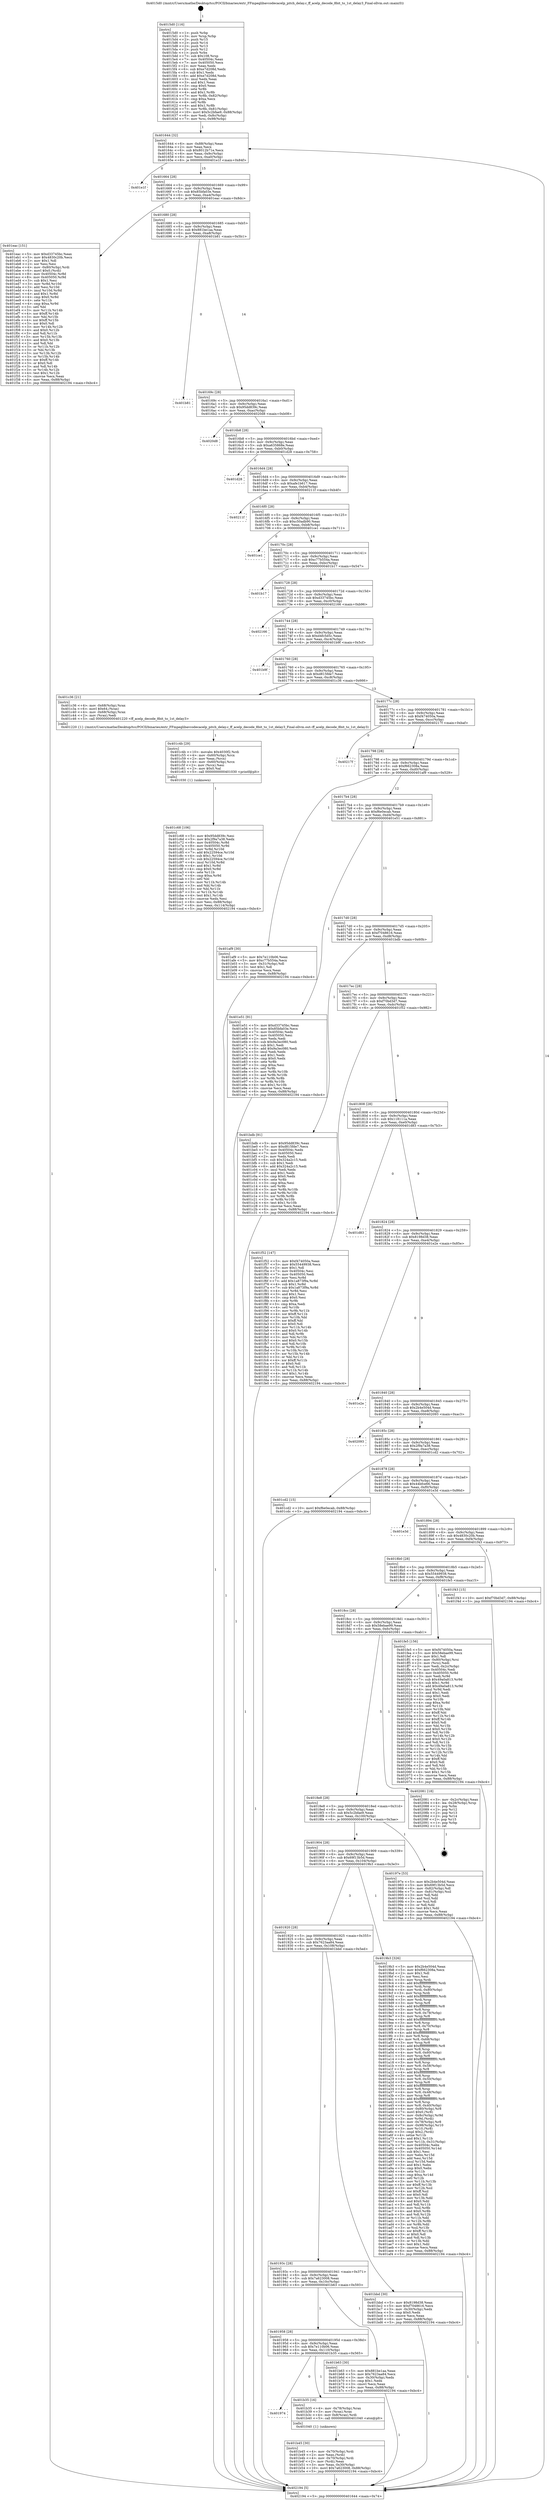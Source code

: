 digraph "0x4015d0" {
  label = "0x4015d0 (/mnt/c/Users/mathe/Desktop/tcc/POCII/binaries/extr_FFmpeglibavcodecacelp_pitch_delay.c_ff_acelp_decode_8bit_to_1st_delay3_Final-ollvm.out::main(0))"
  labelloc = "t"
  node[shape=record]

  Entry [label="",width=0.3,height=0.3,shape=circle,fillcolor=black,style=filled]
  "0x401644" [label="{
     0x401644 [32]\l
     | [instrs]\l
     &nbsp;&nbsp;0x401644 \<+6\>: mov -0x88(%rbp),%eax\l
     &nbsp;&nbsp;0x40164a \<+2\>: mov %eax,%ecx\l
     &nbsp;&nbsp;0x40164c \<+6\>: sub $0x8012b71e,%ecx\l
     &nbsp;&nbsp;0x401652 \<+6\>: mov %eax,-0x9c(%rbp)\l
     &nbsp;&nbsp;0x401658 \<+6\>: mov %ecx,-0xa0(%rbp)\l
     &nbsp;&nbsp;0x40165e \<+6\>: je 0000000000401e1f \<main+0x84f\>\l
  }"]
  "0x401e1f" [label="{
     0x401e1f\l
  }", style=dashed]
  "0x401664" [label="{
     0x401664 [28]\l
     | [instrs]\l
     &nbsp;&nbsp;0x401664 \<+5\>: jmp 0000000000401669 \<main+0x99\>\l
     &nbsp;&nbsp;0x401669 \<+6\>: mov -0x9c(%rbp),%eax\l
     &nbsp;&nbsp;0x40166f \<+5\>: sub $0x85bfa03e,%eax\l
     &nbsp;&nbsp;0x401674 \<+6\>: mov %eax,-0xa4(%rbp)\l
     &nbsp;&nbsp;0x40167a \<+6\>: je 0000000000401eac \<main+0x8dc\>\l
  }"]
  Exit [label="",width=0.3,height=0.3,shape=circle,fillcolor=black,style=filled,peripheries=2]
  "0x401eac" [label="{
     0x401eac [151]\l
     | [instrs]\l
     &nbsp;&nbsp;0x401eac \<+5\>: mov $0xd33745bc,%eax\l
     &nbsp;&nbsp;0x401eb1 \<+5\>: mov $0x4830c20b,%ecx\l
     &nbsp;&nbsp;0x401eb6 \<+2\>: mov $0x1,%dl\l
     &nbsp;&nbsp;0x401eb8 \<+2\>: xor %esi,%esi\l
     &nbsp;&nbsp;0x401eba \<+4\>: mov -0x80(%rbp),%rdi\l
     &nbsp;&nbsp;0x401ebe \<+6\>: movl $0x0,(%rdi)\l
     &nbsp;&nbsp;0x401ec4 \<+8\>: mov 0x40504c,%r8d\l
     &nbsp;&nbsp;0x401ecc \<+8\>: mov 0x405050,%r9d\l
     &nbsp;&nbsp;0x401ed4 \<+3\>: sub $0x1,%esi\l
     &nbsp;&nbsp;0x401ed7 \<+3\>: mov %r8d,%r10d\l
     &nbsp;&nbsp;0x401eda \<+3\>: add %esi,%r10d\l
     &nbsp;&nbsp;0x401edd \<+4\>: imul %r10d,%r8d\l
     &nbsp;&nbsp;0x401ee1 \<+4\>: and $0x1,%r8d\l
     &nbsp;&nbsp;0x401ee5 \<+4\>: cmp $0x0,%r8d\l
     &nbsp;&nbsp;0x401ee9 \<+4\>: sete %r11b\l
     &nbsp;&nbsp;0x401eed \<+4\>: cmp $0xa,%r9d\l
     &nbsp;&nbsp;0x401ef1 \<+3\>: setl %bl\l
     &nbsp;&nbsp;0x401ef4 \<+3\>: mov %r11b,%r14b\l
     &nbsp;&nbsp;0x401ef7 \<+4\>: xor $0xff,%r14b\l
     &nbsp;&nbsp;0x401efb \<+3\>: mov %bl,%r15b\l
     &nbsp;&nbsp;0x401efe \<+4\>: xor $0xff,%r15b\l
     &nbsp;&nbsp;0x401f02 \<+3\>: xor $0x0,%dl\l
     &nbsp;&nbsp;0x401f05 \<+3\>: mov %r14b,%r12b\l
     &nbsp;&nbsp;0x401f08 \<+4\>: and $0x0,%r12b\l
     &nbsp;&nbsp;0x401f0c \<+3\>: and %dl,%r11b\l
     &nbsp;&nbsp;0x401f0f \<+3\>: mov %r15b,%r13b\l
     &nbsp;&nbsp;0x401f12 \<+4\>: and $0x0,%r13b\l
     &nbsp;&nbsp;0x401f16 \<+2\>: and %dl,%bl\l
     &nbsp;&nbsp;0x401f18 \<+3\>: or %r11b,%r12b\l
     &nbsp;&nbsp;0x401f1b \<+3\>: or %bl,%r13b\l
     &nbsp;&nbsp;0x401f1e \<+3\>: xor %r13b,%r12b\l
     &nbsp;&nbsp;0x401f21 \<+3\>: or %r15b,%r14b\l
     &nbsp;&nbsp;0x401f24 \<+4\>: xor $0xff,%r14b\l
     &nbsp;&nbsp;0x401f28 \<+3\>: or $0x0,%dl\l
     &nbsp;&nbsp;0x401f2b \<+3\>: and %dl,%r14b\l
     &nbsp;&nbsp;0x401f2e \<+3\>: or %r14b,%r12b\l
     &nbsp;&nbsp;0x401f31 \<+4\>: test $0x1,%r12b\l
     &nbsp;&nbsp;0x401f35 \<+3\>: cmovne %ecx,%eax\l
     &nbsp;&nbsp;0x401f38 \<+6\>: mov %eax,-0x88(%rbp)\l
     &nbsp;&nbsp;0x401f3e \<+5\>: jmp 0000000000402194 \<main+0xbc4\>\l
  }"]
  "0x401680" [label="{
     0x401680 [28]\l
     | [instrs]\l
     &nbsp;&nbsp;0x401680 \<+5\>: jmp 0000000000401685 \<main+0xb5\>\l
     &nbsp;&nbsp;0x401685 \<+6\>: mov -0x9c(%rbp),%eax\l
     &nbsp;&nbsp;0x40168b \<+5\>: sub $0x881be1aa,%eax\l
     &nbsp;&nbsp;0x401690 \<+6\>: mov %eax,-0xa8(%rbp)\l
     &nbsp;&nbsp;0x401696 \<+6\>: je 0000000000401b81 \<main+0x5b1\>\l
  }"]
  "0x401c68" [label="{
     0x401c68 [106]\l
     | [instrs]\l
     &nbsp;&nbsp;0x401c68 \<+5\>: mov $0x95dd839c,%esi\l
     &nbsp;&nbsp;0x401c6d \<+5\>: mov $0x2f9a7a38,%edx\l
     &nbsp;&nbsp;0x401c72 \<+8\>: mov 0x40504c,%r8d\l
     &nbsp;&nbsp;0x401c7a \<+8\>: mov 0x405050,%r9d\l
     &nbsp;&nbsp;0x401c82 \<+3\>: mov %r8d,%r10d\l
     &nbsp;&nbsp;0x401c85 \<+7\>: add $0x22594ce,%r10d\l
     &nbsp;&nbsp;0x401c8c \<+4\>: sub $0x1,%r10d\l
     &nbsp;&nbsp;0x401c90 \<+7\>: sub $0x22594ce,%r10d\l
     &nbsp;&nbsp;0x401c97 \<+4\>: imul %r10d,%r8d\l
     &nbsp;&nbsp;0x401c9b \<+4\>: and $0x1,%r8d\l
     &nbsp;&nbsp;0x401c9f \<+4\>: cmp $0x0,%r8d\l
     &nbsp;&nbsp;0x401ca3 \<+4\>: sete %r11b\l
     &nbsp;&nbsp;0x401ca7 \<+4\>: cmp $0xa,%r9d\l
     &nbsp;&nbsp;0x401cab \<+3\>: setl %bl\l
     &nbsp;&nbsp;0x401cae \<+3\>: mov %r11b,%r14b\l
     &nbsp;&nbsp;0x401cb1 \<+3\>: and %bl,%r14b\l
     &nbsp;&nbsp;0x401cb4 \<+3\>: xor %bl,%r11b\l
     &nbsp;&nbsp;0x401cb7 \<+3\>: or %r11b,%r14b\l
     &nbsp;&nbsp;0x401cba \<+4\>: test $0x1,%r14b\l
     &nbsp;&nbsp;0x401cbe \<+3\>: cmovne %edx,%esi\l
     &nbsp;&nbsp;0x401cc1 \<+6\>: mov %esi,-0x88(%rbp)\l
     &nbsp;&nbsp;0x401cc7 \<+6\>: mov %eax,-0x114(%rbp)\l
     &nbsp;&nbsp;0x401ccd \<+5\>: jmp 0000000000402194 \<main+0xbc4\>\l
  }"]
  "0x401b81" [label="{
     0x401b81\l
  }", style=dashed]
  "0x40169c" [label="{
     0x40169c [28]\l
     | [instrs]\l
     &nbsp;&nbsp;0x40169c \<+5\>: jmp 00000000004016a1 \<main+0xd1\>\l
     &nbsp;&nbsp;0x4016a1 \<+6\>: mov -0x9c(%rbp),%eax\l
     &nbsp;&nbsp;0x4016a7 \<+5\>: sub $0x95dd839c,%eax\l
     &nbsp;&nbsp;0x4016ac \<+6\>: mov %eax,-0xac(%rbp)\l
     &nbsp;&nbsp;0x4016b2 \<+6\>: je 00000000004020d8 \<main+0xb08\>\l
  }"]
  "0x401c4b" [label="{
     0x401c4b [29]\l
     | [instrs]\l
     &nbsp;&nbsp;0x401c4b \<+10\>: movabs $0x4030f2,%rdi\l
     &nbsp;&nbsp;0x401c55 \<+4\>: mov -0x60(%rbp),%rcx\l
     &nbsp;&nbsp;0x401c59 \<+2\>: mov %eax,(%rcx)\l
     &nbsp;&nbsp;0x401c5b \<+4\>: mov -0x60(%rbp),%rcx\l
     &nbsp;&nbsp;0x401c5f \<+2\>: mov (%rcx),%esi\l
     &nbsp;&nbsp;0x401c61 \<+2\>: mov $0x0,%al\l
     &nbsp;&nbsp;0x401c63 \<+5\>: call 0000000000401030 \<printf@plt\>\l
     | [calls]\l
     &nbsp;&nbsp;0x401030 \{1\} (unknown)\l
  }"]
  "0x4020d8" [label="{
     0x4020d8\l
  }", style=dashed]
  "0x4016b8" [label="{
     0x4016b8 [28]\l
     | [instrs]\l
     &nbsp;&nbsp;0x4016b8 \<+5\>: jmp 00000000004016bd \<main+0xed\>\l
     &nbsp;&nbsp;0x4016bd \<+6\>: mov -0x9c(%rbp),%eax\l
     &nbsp;&nbsp;0x4016c3 \<+5\>: sub $0xa635868e,%eax\l
     &nbsp;&nbsp;0x4016c8 \<+6\>: mov %eax,-0xb0(%rbp)\l
     &nbsp;&nbsp;0x4016ce \<+6\>: je 0000000000401d28 \<main+0x758\>\l
  }"]
  "0x401b45" [label="{
     0x401b45 [30]\l
     | [instrs]\l
     &nbsp;&nbsp;0x401b45 \<+4\>: mov -0x70(%rbp),%rdi\l
     &nbsp;&nbsp;0x401b49 \<+2\>: mov %eax,(%rdi)\l
     &nbsp;&nbsp;0x401b4b \<+4\>: mov -0x70(%rbp),%rdi\l
     &nbsp;&nbsp;0x401b4f \<+2\>: mov (%rdi),%eax\l
     &nbsp;&nbsp;0x401b51 \<+3\>: mov %eax,-0x30(%rbp)\l
     &nbsp;&nbsp;0x401b54 \<+10\>: movl $0x7a623008,-0x88(%rbp)\l
     &nbsp;&nbsp;0x401b5e \<+5\>: jmp 0000000000402194 \<main+0xbc4\>\l
  }"]
  "0x401d28" [label="{
     0x401d28\l
  }", style=dashed]
  "0x4016d4" [label="{
     0x4016d4 [28]\l
     | [instrs]\l
     &nbsp;&nbsp;0x4016d4 \<+5\>: jmp 00000000004016d9 \<main+0x109\>\l
     &nbsp;&nbsp;0x4016d9 \<+6\>: mov -0x9c(%rbp),%eax\l
     &nbsp;&nbsp;0x4016df \<+5\>: sub $0xafe1b617,%eax\l
     &nbsp;&nbsp;0x4016e4 \<+6\>: mov %eax,-0xb4(%rbp)\l
     &nbsp;&nbsp;0x4016ea \<+6\>: je 000000000040211f \<main+0xb4f\>\l
  }"]
  "0x401974" [label="{
     0x401974\l
  }", style=dashed]
  "0x40211f" [label="{
     0x40211f\l
  }", style=dashed]
  "0x4016f0" [label="{
     0x4016f0 [28]\l
     | [instrs]\l
     &nbsp;&nbsp;0x4016f0 \<+5\>: jmp 00000000004016f5 \<main+0x125\>\l
     &nbsp;&nbsp;0x4016f5 \<+6\>: mov -0x9c(%rbp),%eax\l
     &nbsp;&nbsp;0x4016fb \<+5\>: sub $0xc50adb90,%eax\l
     &nbsp;&nbsp;0x401700 \<+6\>: mov %eax,-0xb8(%rbp)\l
     &nbsp;&nbsp;0x401706 \<+6\>: je 0000000000401ce1 \<main+0x711\>\l
  }"]
  "0x401b35" [label="{
     0x401b35 [16]\l
     | [instrs]\l
     &nbsp;&nbsp;0x401b35 \<+4\>: mov -0x78(%rbp),%rax\l
     &nbsp;&nbsp;0x401b39 \<+3\>: mov (%rax),%rax\l
     &nbsp;&nbsp;0x401b3c \<+4\>: mov 0x8(%rax),%rdi\l
     &nbsp;&nbsp;0x401b40 \<+5\>: call 0000000000401040 \<atoi@plt\>\l
     | [calls]\l
     &nbsp;&nbsp;0x401040 \{1\} (unknown)\l
  }"]
  "0x401ce1" [label="{
     0x401ce1\l
  }", style=dashed]
  "0x40170c" [label="{
     0x40170c [28]\l
     | [instrs]\l
     &nbsp;&nbsp;0x40170c \<+5\>: jmp 0000000000401711 \<main+0x141\>\l
     &nbsp;&nbsp;0x401711 \<+6\>: mov -0x9c(%rbp),%eax\l
     &nbsp;&nbsp;0x401717 \<+5\>: sub $0xc77b554a,%eax\l
     &nbsp;&nbsp;0x40171c \<+6\>: mov %eax,-0xbc(%rbp)\l
     &nbsp;&nbsp;0x401722 \<+6\>: je 0000000000401b17 \<main+0x547\>\l
  }"]
  "0x401958" [label="{
     0x401958 [28]\l
     | [instrs]\l
     &nbsp;&nbsp;0x401958 \<+5\>: jmp 000000000040195d \<main+0x38d\>\l
     &nbsp;&nbsp;0x40195d \<+6\>: mov -0x9c(%rbp),%eax\l
     &nbsp;&nbsp;0x401963 \<+5\>: sub $0x7e110b06,%eax\l
     &nbsp;&nbsp;0x401968 \<+6\>: mov %eax,-0x110(%rbp)\l
     &nbsp;&nbsp;0x40196e \<+6\>: je 0000000000401b35 \<main+0x565\>\l
  }"]
  "0x401b17" [label="{
     0x401b17\l
  }", style=dashed]
  "0x401728" [label="{
     0x401728 [28]\l
     | [instrs]\l
     &nbsp;&nbsp;0x401728 \<+5\>: jmp 000000000040172d \<main+0x15d\>\l
     &nbsp;&nbsp;0x40172d \<+6\>: mov -0x9c(%rbp),%eax\l
     &nbsp;&nbsp;0x401733 \<+5\>: sub $0xd33745bc,%eax\l
     &nbsp;&nbsp;0x401738 \<+6\>: mov %eax,-0xc0(%rbp)\l
     &nbsp;&nbsp;0x40173e \<+6\>: je 0000000000402166 \<main+0xb96\>\l
  }"]
  "0x401b63" [label="{
     0x401b63 [30]\l
     | [instrs]\l
     &nbsp;&nbsp;0x401b63 \<+5\>: mov $0x881be1aa,%eax\l
     &nbsp;&nbsp;0x401b68 \<+5\>: mov $0x7623aa84,%ecx\l
     &nbsp;&nbsp;0x401b6d \<+3\>: mov -0x30(%rbp),%edx\l
     &nbsp;&nbsp;0x401b70 \<+3\>: cmp $0x1,%edx\l
     &nbsp;&nbsp;0x401b73 \<+3\>: cmovl %ecx,%eax\l
     &nbsp;&nbsp;0x401b76 \<+6\>: mov %eax,-0x88(%rbp)\l
     &nbsp;&nbsp;0x401b7c \<+5\>: jmp 0000000000402194 \<main+0xbc4\>\l
  }"]
  "0x402166" [label="{
     0x402166\l
  }", style=dashed]
  "0x401744" [label="{
     0x401744 [28]\l
     | [instrs]\l
     &nbsp;&nbsp;0x401744 \<+5\>: jmp 0000000000401749 \<main+0x179\>\l
     &nbsp;&nbsp;0x401749 \<+6\>: mov -0x9c(%rbp),%eax\l
     &nbsp;&nbsp;0x40174f \<+5\>: sub $0xd4fc5d5c,%eax\l
     &nbsp;&nbsp;0x401754 \<+6\>: mov %eax,-0xc4(%rbp)\l
     &nbsp;&nbsp;0x40175a \<+6\>: je 0000000000401b9f \<main+0x5cf\>\l
  }"]
  "0x40193c" [label="{
     0x40193c [28]\l
     | [instrs]\l
     &nbsp;&nbsp;0x40193c \<+5\>: jmp 0000000000401941 \<main+0x371\>\l
     &nbsp;&nbsp;0x401941 \<+6\>: mov -0x9c(%rbp),%eax\l
     &nbsp;&nbsp;0x401947 \<+5\>: sub $0x7a623008,%eax\l
     &nbsp;&nbsp;0x40194c \<+6\>: mov %eax,-0x10c(%rbp)\l
     &nbsp;&nbsp;0x401952 \<+6\>: je 0000000000401b63 \<main+0x593\>\l
  }"]
  "0x401b9f" [label="{
     0x401b9f\l
  }", style=dashed]
  "0x401760" [label="{
     0x401760 [28]\l
     | [instrs]\l
     &nbsp;&nbsp;0x401760 \<+5\>: jmp 0000000000401765 \<main+0x195\>\l
     &nbsp;&nbsp;0x401765 \<+6\>: mov -0x9c(%rbp),%eax\l
     &nbsp;&nbsp;0x40176b \<+5\>: sub $0xd815fde7,%eax\l
     &nbsp;&nbsp;0x401770 \<+6\>: mov %eax,-0xc8(%rbp)\l
     &nbsp;&nbsp;0x401776 \<+6\>: je 0000000000401c36 \<main+0x666\>\l
  }"]
  "0x401bbd" [label="{
     0x401bbd [30]\l
     | [instrs]\l
     &nbsp;&nbsp;0x401bbd \<+5\>: mov $0x8198d38,%eax\l
     &nbsp;&nbsp;0x401bc2 \<+5\>: mov $0xf7048616,%ecx\l
     &nbsp;&nbsp;0x401bc7 \<+3\>: mov -0x30(%rbp),%edx\l
     &nbsp;&nbsp;0x401bca \<+3\>: cmp $0x0,%edx\l
     &nbsp;&nbsp;0x401bcd \<+3\>: cmove %ecx,%eax\l
     &nbsp;&nbsp;0x401bd0 \<+6\>: mov %eax,-0x88(%rbp)\l
     &nbsp;&nbsp;0x401bd6 \<+5\>: jmp 0000000000402194 \<main+0xbc4\>\l
  }"]
  "0x401c36" [label="{
     0x401c36 [21]\l
     | [instrs]\l
     &nbsp;&nbsp;0x401c36 \<+4\>: mov -0x68(%rbp),%rax\l
     &nbsp;&nbsp;0x401c3a \<+6\>: movl $0x64,(%rax)\l
     &nbsp;&nbsp;0x401c40 \<+4\>: mov -0x68(%rbp),%rax\l
     &nbsp;&nbsp;0x401c44 \<+2\>: mov (%rax),%edi\l
     &nbsp;&nbsp;0x401c46 \<+5\>: call 0000000000401220 \<ff_acelp_decode_8bit_to_1st_delay3\>\l
     | [calls]\l
     &nbsp;&nbsp;0x401220 \{1\} (/mnt/c/Users/mathe/Desktop/tcc/POCII/binaries/extr_FFmpeglibavcodecacelp_pitch_delay.c_ff_acelp_decode_8bit_to_1st_delay3_Final-ollvm.out::ff_acelp_decode_8bit_to_1st_delay3)\l
  }"]
  "0x40177c" [label="{
     0x40177c [28]\l
     | [instrs]\l
     &nbsp;&nbsp;0x40177c \<+5\>: jmp 0000000000401781 \<main+0x1b1\>\l
     &nbsp;&nbsp;0x401781 \<+6\>: mov -0x9c(%rbp),%eax\l
     &nbsp;&nbsp;0x401787 \<+5\>: sub $0xf474050a,%eax\l
     &nbsp;&nbsp;0x40178c \<+6\>: mov %eax,-0xcc(%rbp)\l
     &nbsp;&nbsp;0x401792 \<+6\>: je 000000000040217f \<main+0xbaf\>\l
  }"]
  "0x401920" [label="{
     0x401920 [28]\l
     | [instrs]\l
     &nbsp;&nbsp;0x401920 \<+5\>: jmp 0000000000401925 \<main+0x355\>\l
     &nbsp;&nbsp;0x401925 \<+6\>: mov -0x9c(%rbp),%eax\l
     &nbsp;&nbsp;0x40192b \<+5\>: sub $0x7623aa84,%eax\l
     &nbsp;&nbsp;0x401930 \<+6\>: mov %eax,-0x108(%rbp)\l
     &nbsp;&nbsp;0x401936 \<+6\>: je 0000000000401bbd \<main+0x5ed\>\l
  }"]
  "0x40217f" [label="{
     0x40217f\l
  }", style=dashed]
  "0x401798" [label="{
     0x401798 [28]\l
     | [instrs]\l
     &nbsp;&nbsp;0x401798 \<+5\>: jmp 000000000040179d \<main+0x1cd\>\l
     &nbsp;&nbsp;0x40179d \<+6\>: mov -0x9c(%rbp),%eax\l
     &nbsp;&nbsp;0x4017a3 \<+5\>: sub $0xf662308a,%eax\l
     &nbsp;&nbsp;0x4017a8 \<+6\>: mov %eax,-0xd0(%rbp)\l
     &nbsp;&nbsp;0x4017ae \<+6\>: je 0000000000401af9 \<main+0x529\>\l
  }"]
  "0x4019b3" [label="{
     0x4019b3 [326]\l
     | [instrs]\l
     &nbsp;&nbsp;0x4019b3 \<+5\>: mov $0x2b4e504d,%eax\l
     &nbsp;&nbsp;0x4019b8 \<+5\>: mov $0xf662308a,%ecx\l
     &nbsp;&nbsp;0x4019bd \<+2\>: mov $0x1,%dl\l
     &nbsp;&nbsp;0x4019bf \<+2\>: xor %esi,%esi\l
     &nbsp;&nbsp;0x4019c1 \<+3\>: mov %rsp,%rdi\l
     &nbsp;&nbsp;0x4019c4 \<+4\>: add $0xfffffffffffffff0,%rdi\l
     &nbsp;&nbsp;0x4019c8 \<+3\>: mov %rdi,%rsp\l
     &nbsp;&nbsp;0x4019cb \<+4\>: mov %rdi,-0x80(%rbp)\l
     &nbsp;&nbsp;0x4019cf \<+3\>: mov %rsp,%rdi\l
     &nbsp;&nbsp;0x4019d2 \<+4\>: add $0xfffffffffffffff0,%rdi\l
     &nbsp;&nbsp;0x4019d6 \<+3\>: mov %rdi,%rsp\l
     &nbsp;&nbsp;0x4019d9 \<+3\>: mov %rsp,%r8\l
     &nbsp;&nbsp;0x4019dc \<+4\>: add $0xfffffffffffffff0,%r8\l
     &nbsp;&nbsp;0x4019e0 \<+3\>: mov %r8,%rsp\l
     &nbsp;&nbsp;0x4019e3 \<+4\>: mov %r8,-0x78(%rbp)\l
     &nbsp;&nbsp;0x4019e7 \<+3\>: mov %rsp,%r8\l
     &nbsp;&nbsp;0x4019ea \<+4\>: add $0xfffffffffffffff0,%r8\l
     &nbsp;&nbsp;0x4019ee \<+3\>: mov %r8,%rsp\l
     &nbsp;&nbsp;0x4019f1 \<+4\>: mov %r8,-0x70(%rbp)\l
     &nbsp;&nbsp;0x4019f5 \<+3\>: mov %rsp,%r8\l
     &nbsp;&nbsp;0x4019f8 \<+4\>: add $0xfffffffffffffff0,%r8\l
     &nbsp;&nbsp;0x4019fc \<+3\>: mov %r8,%rsp\l
     &nbsp;&nbsp;0x4019ff \<+4\>: mov %r8,-0x68(%rbp)\l
     &nbsp;&nbsp;0x401a03 \<+3\>: mov %rsp,%r8\l
     &nbsp;&nbsp;0x401a06 \<+4\>: add $0xfffffffffffffff0,%r8\l
     &nbsp;&nbsp;0x401a0a \<+3\>: mov %r8,%rsp\l
     &nbsp;&nbsp;0x401a0d \<+4\>: mov %r8,-0x60(%rbp)\l
     &nbsp;&nbsp;0x401a11 \<+3\>: mov %rsp,%r8\l
     &nbsp;&nbsp;0x401a14 \<+4\>: add $0xfffffffffffffff0,%r8\l
     &nbsp;&nbsp;0x401a18 \<+3\>: mov %r8,%rsp\l
     &nbsp;&nbsp;0x401a1b \<+4\>: mov %r8,-0x58(%rbp)\l
     &nbsp;&nbsp;0x401a1f \<+3\>: mov %rsp,%r8\l
     &nbsp;&nbsp;0x401a22 \<+4\>: add $0xfffffffffffffff0,%r8\l
     &nbsp;&nbsp;0x401a26 \<+3\>: mov %r8,%rsp\l
     &nbsp;&nbsp;0x401a29 \<+4\>: mov %r8,-0x50(%rbp)\l
     &nbsp;&nbsp;0x401a2d \<+3\>: mov %rsp,%r8\l
     &nbsp;&nbsp;0x401a30 \<+4\>: add $0xfffffffffffffff0,%r8\l
     &nbsp;&nbsp;0x401a34 \<+3\>: mov %r8,%rsp\l
     &nbsp;&nbsp;0x401a37 \<+4\>: mov %r8,-0x48(%rbp)\l
     &nbsp;&nbsp;0x401a3b \<+3\>: mov %rsp,%r8\l
     &nbsp;&nbsp;0x401a3e \<+4\>: add $0xfffffffffffffff0,%r8\l
     &nbsp;&nbsp;0x401a42 \<+3\>: mov %r8,%rsp\l
     &nbsp;&nbsp;0x401a45 \<+4\>: mov %r8,-0x40(%rbp)\l
     &nbsp;&nbsp;0x401a49 \<+4\>: mov -0x80(%rbp),%r8\l
     &nbsp;&nbsp;0x401a4d \<+7\>: movl $0x0,(%r8)\l
     &nbsp;&nbsp;0x401a54 \<+7\>: mov -0x8c(%rbp),%r9d\l
     &nbsp;&nbsp;0x401a5b \<+3\>: mov %r9d,(%rdi)\l
     &nbsp;&nbsp;0x401a5e \<+4\>: mov -0x78(%rbp),%r8\l
     &nbsp;&nbsp;0x401a62 \<+7\>: mov -0x98(%rbp),%r10\l
     &nbsp;&nbsp;0x401a69 \<+3\>: mov %r10,(%r8)\l
     &nbsp;&nbsp;0x401a6c \<+3\>: cmpl $0x2,(%rdi)\l
     &nbsp;&nbsp;0x401a6f \<+4\>: setne %r11b\l
     &nbsp;&nbsp;0x401a73 \<+4\>: and $0x1,%r11b\l
     &nbsp;&nbsp;0x401a77 \<+4\>: mov %r11b,-0x31(%rbp)\l
     &nbsp;&nbsp;0x401a7b \<+7\>: mov 0x40504c,%ebx\l
     &nbsp;&nbsp;0x401a82 \<+8\>: mov 0x405050,%r14d\l
     &nbsp;&nbsp;0x401a8a \<+3\>: sub $0x1,%esi\l
     &nbsp;&nbsp;0x401a8d \<+3\>: mov %ebx,%r15d\l
     &nbsp;&nbsp;0x401a90 \<+3\>: add %esi,%r15d\l
     &nbsp;&nbsp;0x401a93 \<+4\>: imul %r15d,%ebx\l
     &nbsp;&nbsp;0x401a97 \<+3\>: and $0x1,%ebx\l
     &nbsp;&nbsp;0x401a9a \<+3\>: cmp $0x0,%ebx\l
     &nbsp;&nbsp;0x401a9d \<+4\>: sete %r11b\l
     &nbsp;&nbsp;0x401aa1 \<+4\>: cmp $0xa,%r14d\l
     &nbsp;&nbsp;0x401aa5 \<+4\>: setl %r12b\l
     &nbsp;&nbsp;0x401aa9 \<+3\>: mov %r11b,%r13b\l
     &nbsp;&nbsp;0x401aac \<+4\>: xor $0xff,%r13b\l
     &nbsp;&nbsp;0x401ab0 \<+3\>: mov %r12b,%sil\l
     &nbsp;&nbsp;0x401ab3 \<+4\>: xor $0xff,%sil\l
     &nbsp;&nbsp;0x401ab7 \<+3\>: xor $0x0,%dl\l
     &nbsp;&nbsp;0x401aba \<+3\>: mov %r13b,%dil\l
     &nbsp;&nbsp;0x401abd \<+4\>: and $0x0,%dil\l
     &nbsp;&nbsp;0x401ac1 \<+3\>: and %dl,%r11b\l
     &nbsp;&nbsp;0x401ac4 \<+3\>: mov %sil,%r8b\l
     &nbsp;&nbsp;0x401ac7 \<+4\>: and $0x0,%r8b\l
     &nbsp;&nbsp;0x401acb \<+3\>: and %dl,%r12b\l
     &nbsp;&nbsp;0x401ace \<+3\>: or %r11b,%dil\l
     &nbsp;&nbsp;0x401ad1 \<+3\>: or %r12b,%r8b\l
     &nbsp;&nbsp;0x401ad4 \<+3\>: xor %r8b,%dil\l
     &nbsp;&nbsp;0x401ad7 \<+3\>: or %sil,%r13b\l
     &nbsp;&nbsp;0x401ada \<+4\>: xor $0xff,%r13b\l
     &nbsp;&nbsp;0x401ade \<+3\>: or $0x0,%dl\l
     &nbsp;&nbsp;0x401ae1 \<+3\>: and %dl,%r13b\l
     &nbsp;&nbsp;0x401ae4 \<+3\>: or %r13b,%dil\l
     &nbsp;&nbsp;0x401ae7 \<+4\>: test $0x1,%dil\l
     &nbsp;&nbsp;0x401aeb \<+3\>: cmovne %ecx,%eax\l
     &nbsp;&nbsp;0x401aee \<+6\>: mov %eax,-0x88(%rbp)\l
     &nbsp;&nbsp;0x401af4 \<+5\>: jmp 0000000000402194 \<main+0xbc4\>\l
  }"]
  "0x401af9" [label="{
     0x401af9 [30]\l
     | [instrs]\l
     &nbsp;&nbsp;0x401af9 \<+5\>: mov $0x7e110b06,%eax\l
     &nbsp;&nbsp;0x401afe \<+5\>: mov $0xc77b554a,%ecx\l
     &nbsp;&nbsp;0x401b03 \<+3\>: mov -0x31(%rbp),%dl\l
     &nbsp;&nbsp;0x401b06 \<+3\>: test $0x1,%dl\l
     &nbsp;&nbsp;0x401b09 \<+3\>: cmovne %ecx,%eax\l
     &nbsp;&nbsp;0x401b0c \<+6\>: mov %eax,-0x88(%rbp)\l
     &nbsp;&nbsp;0x401b12 \<+5\>: jmp 0000000000402194 \<main+0xbc4\>\l
  }"]
  "0x4017b4" [label="{
     0x4017b4 [28]\l
     | [instrs]\l
     &nbsp;&nbsp;0x4017b4 \<+5\>: jmp 00000000004017b9 \<main+0x1e9\>\l
     &nbsp;&nbsp;0x4017b9 \<+6\>: mov -0x9c(%rbp),%eax\l
     &nbsp;&nbsp;0x4017bf \<+5\>: sub $0xf6e0ecab,%eax\l
     &nbsp;&nbsp;0x4017c4 \<+6\>: mov %eax,-0xd4(%rbp)\l
     &nbsp;&nbsp;0x4017ca \<+6\>: je 0000000000401e51 \<main+0x881\>\l
  }"]
  "0x4015d0" [label="{
     0x4015d0 [116]\l
     | [instrs]\l
     &nbsp;&nbsp;0x4015d0 \<+1\>: push %rbp\l
     &nbsp;&nbsp;0x4015d1 \<+3\>: mov %rsp,%rbp\l
     &nbsp;&nbsp;0x4015d4 \<+2\>: push %r15\l
     &nbsp;&nbsp;0x4015d6 \<+2\>: push %r14\l
     &nbsp;&nbsp;0x4015d8 \<+2\>: push %r13\l
     &nbsp;&nbsp;0x4015da \<+2\>: push %r12\l
     &nbsp;&nbsp;0x4015dc \<+1\>: push %rbx\l
     &nbsp;&nbsp;0x4015dd \<+7\>: sub $0x108,%rsp\l
     &nbsp;&nbsp;0x4015e4 \<+7\>: mov 0x40504c,%eax\l
     &nbsp;&nbsp;0x4015eb \<+7\>: mov 0x405050,%ecx\l
     &nbsp;&nbsp;0x4015f2 \<+2\>: mov %eax,%edx\l
     &nbsp;&nbsp;0x4015f4 \<+6\>: sub $0xe7d208d,%edx\l
     &nbsp;&nbsp;0x4015fa \<+3\>: sub $0x1,%edx\l
     &nbsp;&nbsp;0x4015fd \<+6\>: add $0xe7d208d,%edx\l
     &nbsp;&nbsp;0x401603 \<+3\>: imul %edx,%eax\l
     &nbsp;&nbsp;0x401606 \<+3\>: and $0x1,%eax\l
     &nbsp;&nbsp;0x401609 \<+3\>: cmp $0x0,%eax\l
     &nbsp;&nbsp;0x40160c \<+4\>: sete %r8b\l
     &nbsp;&nbsp;0x401610 \<+4\>: and $0x1,%r8b\l
     &nbsp;&nbsp;0x401614 \<+7\>: mov %r8b,-0x82(%rbp)\l
     &nbsp;&nbsp;0x40161b \<+3\>: cmp $0xa,%ecx\l
     &nbsp;&nbsp;0x40161e \<+4\>: setl %r8b\l
     &nbsp;&nbsp;0x401622 \<+4\>: and $0x1,%r8b\l
     &nbsp;&nbsp;0x401626 \<+7\>: mov %r8b,-0x81(%rbp)\l
     &nbsp;&nbsp;0x40162d \<+10\>: movl $0x5c2bfae9,-0x88(%rbp)\l
     &nbsp;&nbsp;0x401637 \<+6\>: mov %edi,-0x8c(%rbp)\l
     &nbsp;&nbsp;0x40163d \<+7\>: mov %rsi,-0x98(%rbp)\l
  }"]
  "0x401e51" [label="{
     0x401e51 [91]\l
     | [instrs]\l
     &nbsp;&nbsp;0x401e51 \<+5\>: mov $0xd33745bc,%eax\l
     &nbsp;&nbsp;0x401e56 \<+5\>: mov $0x85bfa03e,%ecx\l
     &nbsp;&nbsp;0x401e5b \<+7\>: mov 0x40504c,%edx\l
     &nbsp;&nbsp;0x401e62 \<+7\>: mov 0x405050,%esi\l
     &nbsp;&nbsp;0x401e69 \<+2\>: mov %edx,%edi\l
     &nbsp;&nbsp;0x401e6b \<+6\>: sub $0x9a3ec080,%edi\l
     &nbsp;&nbsp;0x401e71 \<+3\>: sub $0x1,%edi\l
     &nbsp;&nbsp;0x401e74 \<+6\>: add $0x9a3ec080,%edi\l
     &nbsp;&nbsp;0x401e7a \<+3\>: imul %edi,%edx\l
     &nbsp;&nbsp;0x401e7d \<+3\>: and $0x1,%edx\l
     &nbsp;&nbsp;0x401e80 \<+3\>: cmp $0x0,%edx\l
     &nbsp;&nbsp;0x401e83 \<+4\>: sete %r8b\l
     &nbsp;&nbsp;0x401e87 \<+3\>: cmp $0xa,%esi\l
     &nbsp;&nbsp;0x401e8a \<+4\>: setl %r9b\l
     &nbsp;&nbsp;0x401e8e \<+3\>: mov %r8b,%r10b\l
     &nbsp;&nbsp;0x401e91 \<+3\>: and %r9b,%r10b\l
     &nbsp;&nbsp;0x401e94 \<+3\>: xor %r9b,%r8b\l
     &nbsp;&nbsp;0x401e97 \<+3\>: or %r8b,%r10b\l
     &nbsp;&nbsp;0x401e9a \<+4\>: test $0x1,%r10b\l
     &nbsp;&nbsp;0x401e9e \<+3\>: cmovne %ecx,%eax\l
     &nbsp;&nbsp;0x401ea1 \<+6\>: mov %eax,-0x88(%rbp)\l
     &nbsp;&nbsp;0x401ea7 \<+5\>: jmp 0000000000402194 \<main+0xbc4\>\l
  }"]
  "0x4017d0" [label="{
     0x4017d0 [28]\l
     | [instrs]\l
     &nbsp;&nbsp;0x4017d0 \<+5\>: jmp 00000000004017d5 \<main+0x205\>\l
     &nbsp;&nbsp;0x4017d5 \<+6\>: mov -0x9c(%rbp),%eax\l
     &nbsp;&nbsp;0x4017db \<+5\>: sub $0xf7048616,%eax\l
     &nbsp;&nbsp;0x4017e0 \<+6\>: mov %eax,-0xd8(%rbp)\l
     &nbsp;&nbsp;0x4017e6 \<+6\>: je 0000000000401bdb \<main+0x60b\>\l
  }"]
  "0x402194" [label="{
     0x402194 [5]\l
     | [instrs]\l
     &nbsp;&nbsp;0x402194 \<+5\>: jmp 0000000000401644 \<main+0x74\>\l
  }"]
  "0x401bdb" [label="{
     0x401bdb [91]\l
     | [instrs]\l
     &nbsp;&nbsp;0x401bdb \<+5\>: mov $0x95dd839c,%eax\l
     &nbsp;&nbsp;0x401be0 \<+5\>: mov $0xd815fde7,%ecx\l
     &nbsp;&nbsp;0x401be5 \<+7\>: mov 0x40504c,%edx\l
     &nbsp;&nbsp;0x401bec \<+7\>: mov 0x405050,%esi\l
     &nbsp;&nbsp;0x401bf3 \<+2\>: mov %edx,%edi\l
     &nbsp;&nbsp;0x401bf5 \<+6\>: sub $0x324a2c15,%edi\l
     &nbsp;&nbsp;0x401bfb \<+3\>: sub $0x1,%edi\l
     &nbsp;&nbsp;0x401bfe \<+6\>: add $0x324a2c15,%edi\l
     &nbsp;&nbsp;0x401c04 \<+3\>: imul %edi,%edx\l
     &nbsp;&nbsp;0x401c07 \<+3\>: and $0x1,%edx\l
     &nbsp;&nbsp;0x401c0a \<+3\>: cmp $0x0,%edx\l
     &nbsp;&nbsp;0x401c0d \<+4\>: sete %r8b\l
     &nbsp;&nbsp;0x401c11 \<+3\>: cmp $0xa,%esi\l
     &nbsp;&nbsp;0x401c14 \<+4\>: setl %r9b\l
     &nbsp;&nbsp;0x401c18 \<+3\>: mov %r8b,%r10b\l
     &nbsp;&nbsp;0x401c1b \<+3\>: and %r9b,%r10b\l
     &nbsp;&nbsp;0x401c1e \<+3\>: xor %r9b,%r8b\l
     &nbsp;&nbsp;0x401c21 \<+3\>: or %r8b,%r10b\l
     &nbsp;&nbsp;0x401c24 \<+4\>: test $0x1,%r10b\l
     &nbsp;&nbsp;0x401c28 \<+3\>: cmovne %ecx,%eax\l
     &nbsp;&nbsp;0x401c2b \<+6\>: mov %eax,-0x88(%rbp)\l
     &nbsp;&nbsp;0x401c31 \<+5\>: jmp 0000000000402194 \<main+0xbc4\>\l
  }"]
  "0x4017ec" [label="{
     0x4017ec [28]\l
     | [instrs]\l
     &nbsp;&nbsp;0x4017ec \<+5\>: jmp 00000000004017f1 \<main+0x221\>\l
     &nbsp;&nbsp;0x4017f1 \<+6\>: mov -0x9c(%rbp),%eax\l
     &nbsp;&nbsp;0x4017f7 \<+5\>: sub $0xf70bd3d7,%eax\l
     &nbsp;&nbsp;0x4017fc \<+6\>: mov %eax,-0xdc(%rbp)\l
     &nbsp;&nbsp;0x401802 \<+6\>: je 0000000000401f52 \<main+0x982\>\l
  }"]
  "0x401904" [label="{
     0x401904 [28]\l
     | [instrs]\l
     &nbsp;&nbsp;0x401904 \<+5\>: jmp 0000000000401909 \<main+0x339\>\l
     &nbsp;&nbsp;0x401909 \<+6\>: mov -0x9c(%rbp),%eax\l
     &nbsp;&nbsp;0x40190f \<+5\>: sub $0x69f13b5d,%eax\l
     &nbsp;&nbsp;0x401914 \<+6\>: mov %eax,-0x104(%rbp)\l
     &nbsp;&nbsp;0x40191a \<+6\>: je 00000000004019b3 \<main+0x3e3\>\l
  }"]
  "0x401f52" [label="{
     0x401f52 [147]\l
     | [instrs]\l
     &nbsp;&nbsp;0x401f52 \<+5\>: mov $0xf474050a,%eax\l
     &nbsp;&nbsp;0x401f57 \<+5\>: mov $0x55449938,%ecx\l
     &nbsp;&nbsp;0x401f5c \<+2\>: mov $0x1,%dl\l
     &nbsp;&nbsp;0x401f5e \<+7\>: mov 0x40504c,%esi\l
     &nbsp;&nbsp;0x401f65 \<+7\>: mov 0x405050,%edi\l
     &nbsp;&nbsp;0x401f6c \<+3\>: mov %esi,%r8d\l
     &nbsp;&nbsp;0x401f6f \<+7\>: add $0x1a873f9a,%r8d\l
     &nbsp;&nbsp;0x401f76 \<+4\>: sub $0x1,%r8d\l
     &nbsp;&nbsp;0x401f7a \<+7\>: sub $0x1a873f9a,%r8d\l
     &nbsp;&nbsp;0x401f81 \<+4\>: imul %r8d,%esi\l
     &nbsp;&nbsp;0x401f85 \<+3\>: and $0x1,%esi\l
     &nbsp;&nbsp;0x401f88 \<+3\>: cmp $0x0,%esi\l
     &nbsp;&nbsp;0x401f8b \<+4\>: sete %r9b\l
     &nbsp;&nbsp;0x401f8f \<+3\>: cmp $0xa,%edi\l
     &nbsp;&nbsp;0x401f92 \<+4\>: setl %r10b\l
     &nbsp;&nbsp;0x401f96 \<+3\>: mov %r9b,%r11b\l
     &nbsp;&nbsp;0x401f99 \<+4\>: xor $0xff,%r11b\l
     &nbsp;&nbsp;0x401f9d \<+3\>: mov %r10b,%bl\l
     &nbsp;&nbsp;0x401fa0 \<+3\>: xor $0xff,%bl\l
     &nbsp;&nbsp;0x401fa3 \<+3\>: xor $0x0,%dl\l
     &nbsp;&nbsp;0x401fa6 \<+3\>: mov %r11b,%r14b\l
     &nbsp;&nbsp;0x401fa9 \<+4\>: and $0x0,%r14b\l
     &nbsp;&nbsp;0x401fad \<+3\>: and %dl,%r9b\l
     &nbsp;&nbsp;0x401fb0 \<+3\>: mov %bl,%r15b\l
     &nbsp;&nbsp;0x401fb3 \<+4\>: and $0x0,%r15b\l
     &nbsp;&nbsp;0x401fb7 \<+3\>: and %dl,%r10b\l
     &nbsp;&nbsp;0x401fba \<+3\>: or %r9b,%r14b\l
     &nbsp;&nbsp;0x401fbd \<+3\>: or %r10b,%r15b\l
     &nbsp;&nbsp;0x401fc0 \<+3\>: xor %r15b,%r14b\l
     &nbsp;&nbsp;0x401fc3 \<+3\>: or %bl,%r11b\l
     &nbsp;&nbsp;0x401fc6 \<+4\>: xor $0xff,%r11b\l
     &nbsp;&nbsp;0x401fca \<+3\>: or $0x0,%dl\l
     &nbsp;&nbsp;0x401fcd \<+3\>: and %dl,%r11b\l
     &nbsp;&nbsp;0x401fd0 \<+3\>: or %r11b,%r14b\l
     &nbsp;&nbsp;0x401fd3 \<+4\>: test $0x1,%r14b\l
     &nbsp;&nbsp;0x401fd7 \<+3\>: cmovne %ecx,%eax\l
     &nbsp;&nbsp;0x401fda \<+6\>: mov %eax,-0x88(%rbp)\l
     &nbsp;&nbsp;0x401fe0 \<+5\>: jmp 0000000000402194 \<main+0xbc4\>\l
  }"]
  "0x401808" [label="{
     0x401808 [28]\l
     | [instrs]\l
     &nbsp;&nbsp;0x401808 \<+5\>: jmp 000000000040180d \<main+0x23d\>\l
     &nbsp;&nbsp;0x40180d \<+6\>: mov -0x9c(%rbp),%eax\l
     &nbsp;&nbsp;0x401813 \<+5\>: sub $0x118111a,%eax\l
     &nbsp;&nbsp;0x401818 \<+6\>: mov %eax,-0xe0(%rbp)\l
     &nbsp;&nbsp;0x40181e \<+6\>: je 0000000000401d83 \<main+0x7b3\>\l
  }"]
  "0x40197e" [label="{
     0x40197e [53]\l
     | [instrs]\l
     &nbsp;&nbsp;0x40197e \<+5\>: mov $0x2b4e504d,%eax\l
     &nbsp;&nbsp;0x401983 \<+5\>: mov $0x69f13b5d,%ecx\l
     &nbsp;&nbsp;0x401988 \<+6\>: mov -0x82(%rbp),%dl\l
     &nbsp;&nbsp;0x40198e \<+7\>: mov -0x81(%rbp),%sil\l
     &nbsp;&nbsp;0x401995 \<+3\>: mov %dl,%dil\l
     &nbsp;&nbsp;0x401998 \<+3\>: and %sil,%dil\l
     &nbsp;&nbsp;0x40199b \<+3\>: xor %sil,%dl\l
     &nbsp;&nbsp;0x40199e \<+3\>: or %dl,%dil\l
     &nbsp;&nbsp;0x4019a1 \<+4\>: test $0x1,%dil\l
     &nbsp;&nbsp;0x4019a5 \<+3\>: cmovne %ecx,%eax\l
     &nbsp;&nbsp;0x4019a8 \<+6\>: mov %eax,-0x88(%rbp)\l
     &nbsp;&nbsp;0x4019ae \<+5\>: jmp 0000000000402194 \<main+0xbc4\>\l
  }"]
  "0x401d83" [label="{
     0x401d83\l
  }", style=dashed]
  "0x401824" [label="{
     0x401824 [28]\l
     | [instrs]\l
     &nbsp;&nbsp;0x401824 \<+5\>: jmp 0000000000401829 \<main+0x259\>\l
     &nbsp;&nbsp;0x401829 \<+6\>: mov -0x9c(%rbp),%eax\l
     &nbsp;&nbsp;0x40182f \<+5\>: sub $0x8198d38,%eax\l
     &nbsp;&nbsp;0x401834 \<+6\>: mov %eax,-0xe4(%rbp)\l
     &nbsp;&nbsp;0x40183a \<+6\>: je 0000000000401e2e \<main+0x85e\>\l
  }"]
  "0x4018e8" [label="{
     0x4018e8 [28]\l
     | [instrs]\l
     &nbsp;&nbsp;0x4018e8 \<+5\>: jmp 00000000004018ed \<main+0x31d\>\l
     &nbsp;&nbsp;0x4018ed \<+6\>: mov -0x9c(%rbp),%eax\l
     &nbsp;&nbsp;0x4018f3 \<+5\>: sub $0x5c2bfae9,%eax\l
     &nbsp;&nbsp;0x4018f8 \<+6\>: mov %eax,-0x100(%rbp)\l
     &nbsp;&nbsp;0x4018fe \<+6\>: je 000000000040197e \<main+0x3ae\>\l
  }"]
  "0x401e2e" [label="{
     0x401e2e\l
  }", style=dashed]
  "0x401840" [label="{
     0x401840 [28]\l
     | [instrs]\l
     &nbsp;&nbsp;0x401840 \<+5\>: jmp 0000000000401845 \<main+0x275\>\l
     &nbsp;&nbsp;0x401845 \<+6\>: mov -0x9c(%rbp),%eax\l
     &nbsp;&nbsp;0x40184b \<+5\>: sub $0x2b4e504d,%eax\l
     &nbsp;&nbsp;0x401850 \<+6\>: mov %eax,-0xe8(%rbp)\l
     &nbsp;&nbsp;0x401856 \<+6\>: je 0000000000402093 \<main+0xac3\>\l
  }"]
  "0x402081" [label="{
     0x402081 [18]\l
     | [instrs]\l
     &nbsp;&nbsp;0x402081 \<+3\>: mov -0x2c(%rbp),%eax\l
     &nbsp;&nbsp;0x402084 \<+4\>: lea -0x28(%rbp),%rsp\l
     &nbsp;&nbsp;0x402088 \<+1\>: pop %rbx\l
     &nbsp;&nbsp;0x402089 \<+2\>: pop %r12\l
     &nbsp;&nbsp;0x40208b \<+2\>: pop %r13\l
     &nbsp;&nbsp;0x40208d \<+2\>: pop %r14\l
     &nbsp;&nbsp;0x40208f \<+2\>: pop %r15\l
     &nbsp;&nbsp;0x402091 \<+1\>: pop %rbp\l
     &nbsp;&nbsp;0x402092 \<+1\>: ret\l
  }"]
  "0x402093" [label="{
     0x402093\l
  }", style=dashed]
  "0x40185c" [label="{
     0x40185c [28]\l
     | [instrs]\l
     &nbsp;&nbsp;0x40185c \<+5\>: jmp 0000000000401861 \<main+0x291\>\l
     &nbsp;&nbsp;0x401861 \<+6\>: mov -0x9c(%rbp),%eax\l
     &nbsp;&nbsp;0x401867 \<+5\>: sub $0x2f9a7a38,%eax\l
     &nbsp;&nbsp;0x40186c \<+6\>: mov %eax,-0xec(%rbp)\l
     &nbsp;&nbsp;0x401872 \<+6\>: je 0000000000401cd2 \<main+0x702\>\l
  }"]
  "0x4018cc" [label="{
     0x4018cc [28]\l
     | [instrs]\l
     &nbsp;&nbsp;0x4018cc \<+5\>: jmp 00000000004018d1 \<main+0x301\>\l
     &nbsp;&nbsp;0x4018d1 \<+6\>: mov -0x9c(%rbp),%eax\l
     &nbsp;&nbsp;0x4018d7 \<+5\>: sub $0x58ebae99,%eax\l
     &nbsp;&nbsp;0x4018dc \<+6\>: mov %eax,-0xfc(%rbp)\l
     &nbsp;&nbsp;0x4018e2 \<+6\>: je 0000000000402081 \<main+0xab1\>\l
  }"]
  "0x401cd2" [label="{
     0x401cd2 [15]\l
     | [instrs]\l
     &nbsp;&nbsp;0x401cd2 \<+10\>: movl $0xf6e0ecab,-0x88(%rbp)\l
     &nbsp;&nbsp;0x401cdc \<+5\>: jmp 0000000000402194 \<main+0xbc4\>\l
  }"]
  "0x401878" [label="{
     0x401878 [28]\l
     | [instrs]\l
     &nbsp;&nbsp;0x401878 \<+5\>: jmp 000000000040187d \<main+0x2ad\>\l
     &nbsp;&nbsp;0x40187d \<+6\>: mov -0x9c(%rbp),%eax\l
     &nbsp;&nbsp;0x401883 \<+5\>: sub $0x44bfce66,%eax\l
     &nbsp;&nbsp;0x401888 \<+6\>: mov %eax,-0xf0(%rbp)\l
     &nbsp;&nbsp;0x40188e \<+6\>: je 0000000000401e3d \<main+0x86d\>\l
  }"]
  "0x401fe5" [label="{
     0x401fe5 [156]\l
     | [instrs]\l
     &nbsp;&nbsp;0x401fe5 \<+5\>: mov $0xf474050a,%eax\l
     &nbsp;&nbsp;0x401fea \<+5\>: mov $0x58ebae99,%ecx\l
     &nbsp;&nbsp;0x401fef \<+2\>: mov $0x1,%dl\l
     &nbsp;&nbsp;0x401ff1 \<+4\>: mov -0x80(%rbp),%rsi\l
     &nbsp;&nbsp;0x401ff5 \<+2\>: mov (%rsi),%edi\l
     &nbsp;&nbsp;0x401ff7 \<+3\>: mov %edi,-0x2c(%rbp)\l
     &nbsp;&nbsp;0x401ffa \<+7\>: mov 0x40504c,%edi\l
     &nbsp;&nbsp;0x402001 \<+8\>: mov 0x405050,%r8d\l
     &nbsp;&nbsp;0x402009 \<+3\>: mov %edi,%r9d\l
     &nbsp;&nbsp;0x40200c \<+7\>: sub $0x49a0a813,%r9d\l
     &nbsp;&nbsp;0x402013 \<+4\>: sub $0x1,%r9d\l
     &nbsp;&nbsp;0x402017 \<+7\>: add $0x49a0a813,%r9d\l
     &nbsp;&nbsp;0x40201e \<+4\>: imul %r9d,%edi\l
     &nbsp;&nbsp;0x402022 \<+3\>: and $0x1,%edi\l
     &nbsp;&nbsp;0x402025 \<+3\>: cmp $0x0,%edi\l
     &nbsp;&nbsp;0x402028 \<+4\>: sete %r10b\l
     &nbsp;&nbsp;0x40202c \<+4\>: cmp $0xa,%r8d\l
     &nbsp;&nbsp;0x402030 \<+4\>: setl %r11b\l
     &nbsp;&nbsp;0x402034 \<+3\>: mov %r10b,%bl\l
     &nbsp;&nbsp;0x402037 \<+3\>: xor $0xff,%bl\l
     &nbsp;&nbsp;0x40203a \<+3\>: mov %r11b,%r14b\l
     &nbsp;&nbsp;0x40203d \<+4\>: xor $0xff,%r14b\l
     &nbsp;&nbsp;0x402041 \<+3\>: xor $0x0,%dl\l
     &nbsp;&nbsp;0x402044 \<+3\>: mov %bl,%r15b\l
     &nbsp;&nbsp;0x402047 \<+4\>: and $0x0,%r15b\l
     &nbsp;&nbsp;0x40204b \<+3\>: and %dl,%r10b\l
     &nbsp;&nbsp;0x40204e \<+3\>: mov %r14b,%r12b\l
     &nbsp;&nbsp;0x402051 \<+4\>: and $0x0,%r12b\l
     &nbsp;&nbsp;0x402055 \<+3\>: and %dl,%r11b\l
     &nbsp;&nbsp;0x402058 \<+3\>: or %r10b,%r15b\l
     &nbsp;&nbsp;0x40205b \<+3\>: or %r11b,%r12b\l
     &nbsp;&nbsp;0x40205e \<+3\>: xor %r12b,%r15b\l
     &nbsp;&nbsp;0x402061 \<+3\>: or %r14b,%bl\l
     &nbsp;&nbsp;0x402064 \<+3\>: xor $0xff,%bl\l
     &nbsp;&nbsp;0x402067 \<+3\>: or $0x0,%dl\l
     &nbsp;&nbsp;0x40206a \<+2\>: and %dl,%bl\l
     &nbsp;&nbsp;0x40206c \<+3\>: or %bl,%r15b\l
     &nbsp;&nbsp;0x40206f \<+4\>: test $0x1,%r15b\l
     &nbsp;&nbsp;0x402073 \<+3\>: cmovne %ecx,%eax\l
     &nbsp;&nbsp;0x402076 \<+6\>: mov %eax,-0x88(%rbp)\l
     &nbsp;&nbsp;0x40207c \<+5\>: jmp 0000000000402194 \<main+0xbc4\>\l
  }"]
  "0x401e3d" [label="{
     0x401e3d\l
  }", style=dashed]
  "0x401894" [label="{
     0x401894 [28]\l
     | [instrs]\l
     &nbsp;&nbsp;0x401894 \<+5\>: jmp 0000000000401899 \<main+0x2c9\>\l
     &nbsp;&nbsp;0x401899 \<+6\>: mov -0x9c(%rbp),%eax\l
     &nbsp;&nbsp;0x40189f \<+5\>: sub $0x4830c20b,%eax\l
     &nbsp;&nbsp;0x4018a4 \<+6\>: mov %eax,-0xf4(%rbp)\l
     &nbsp;&nbsp;0x4018aa \<+6\>: je 0000000000401f43 \<main+0x973\>\l
  }"]
  "0x4018b0" [label="{
     0x4018b0 [28]\l
     | [instrs]\l
     &nbsp;&nbsp;0x4018b0 \<+5\>: jmp 00000000004018b5 \<main+0x2e5\>\l
     &nbsp;&nbsp;0x4018b5 \<+6\>: mov -0x9c(%rbp),%eax\l
     &nbsp;&nbsp;0x4018bb \<+5\>: sub $0x55449938,%eax\l
     &nbsp;&nbsp;0x4018c0 \<+6\>: mov %eax,-0xf8(%rbp)\l
     &nbsp;&nbsp;0x4018c6 \<+6\>: je 0000000000401fe5 \<main+0xa15\>\l
  }"]
  "0x401f43" [label="{
     0x401f43 [15]\l
     | [instrs]\l
     &nbsp;&nbsp;0x401f43 \<+10\>: movl $0xf70bd3d7,-0x88(%rbp)\l
     &nbsp;&nbsp;0x401f4d \<+5\>: jmp 0000000000402194 \<main+0xbc4\>\l
  }"]
  Entry -> "0x4015d0" [label=" 1"]
  "0x401644" -> "0x401e1f" [label=" 0"]
  "0x401644" -> "0x401664" [label=" 15"]
  "0x402081" -> Exit [label=" 1"]
  "0x401664" -> "0x401eac" [label=" 1"]
  "0x401664" -> "0x401680" [label=" 14"]
  "0x401fe5" -> "0x402194" [label=" 1"]
  "0x401680" -> "0x401b81" [label=" 0"]
  "0x401680" -> "0x40169c" [label=" 14"]
  "0x401f52" -> "0x402194" [label=" 1"]
  "0x40169c" -> "0x4020d8" [label=" 0"]
  "0x40169c" -> "0x4016b8" [label=" 14"]
  "0x401f43" -> "0x402194" [label=" 1"]
  "0x4016b8" -> "0x401d28" [label=" 0"]
  "0x4016b8" -> "0x4016d4" [label=" 14"]
  "0x401eac" -> "0x402194" [label=" 1"]
  "0x4016d4" -> "0x40211f" [label=" 0"]
  "0x4016d4" -> "0x4016f0" [label=" 14"]
  "0x401e51" -> "0x402194" [label=" 1"]
  "0x4016f0" -> "0x401ce1" [label=" 0"]
  "0x4016f0" -> "0x40170c" [label=" 14"]
  "0x401cd2" -> "0x402194" [label=" 1"]
  "0x40170c" -> "0x401b17" [label=" 0"]
  "0x40170c" -> "0x401728" [label=" 14"]
  "0x401c4b" -> "0x401c68" [label=" 1"]
  "0x401728" -> "0x402166" [label=" 0"]
  "0x401728" -> "0x401744" [label=" 14"]
  "0x401c36" -> "0x401c4b" [label=" 1"]
  "0x401744" -> "0x401b9f" [label=" 0"]
  "0x401744" -> "0x401760" [label=" 14"]
  "0x401bbd" -> "0x402194" [label=" 1"]
  "0x401760" -> "0x401c36" [label=" 1"]
  "0x401760" -> "0x40177c" [label=" 13"]
  "0x401b63" -> "0x402194" [label=" 1"]
  "0x40177c" -> "0x40217f" [label=" 0"]
  "0x40177c" -> "0x401798" [label=" 13"]
  "0x401958" -> "0x401974" [label=" 0"]
  "0x401798" -> "0x401af9" [label=" 1"]
  "0x401798" -> "0x4017b4" [label=" 12"]
  "0x401958" -> "0x401b35" [label=" 1"]
  "0x4017b4" -> "0x401e51" [label=" 1"]
  "0x4017b4" -> "0x4017d0" [label=" 11"]
  "0x40193c" -> "0x401958" [label=" 1"]
  "0x4017d0" -> "0x401bdb" [label=" 1"]
  "0x4017d0" -> "0x4017ec" [label=" 10"]
  "0x40193c" -> "0x401b63" [label=" 1"]
  "0x4017ec" -> "0x401f52" [label=" 1"]
  "0x4017ec" -> "0x401808" [label=" 9"]
  "0x401bdb" -> "0x402194" [label=" 1"]
  "0x401808" -> "0x401d83" [label=" 0"]
  "0x401808" -> "0x401824" [label=" 9"]
  "0x401920" -> "0x40193c" [label=" 2"]
  "0x401824" -> "0x401e2e" [label=" 0"]
  "0x401824" -> "0x401840" [label=" 9"]
  "0x401b45" -> "0x402194" [label=" 1"]
  "0x401840" -> "0x402093" [label=" 0"]
  "0x401840" -> "0x40185c" [label=" 9"]
  "0x401af9" -> "0x402194" [label=" 1"]
  "0x40185c" -> "0x401cd2" [label=" 1"]
  "0x40185c" -> "0x401878" [label=" 8"]
  "0x401b35" -> "0x401b45" [label=" 1"]
  "0x401878" -> "0x401e3d" [label=" 0"]
  "0x401878" -> "0x401894" [label=" 8"]
  "0x401904" -> "0x401920" [label=" 3"]
  "0x401894" -> "0x401f43" [label=" 1"]
  "0x401894" -> "0x4018b0" [label=" 7"]
  "0x401904" -> "0x4019b3" [label=" 1"]
  "0x4018b0" -> "0x401fe5" [label=" 1"]
  "0x4018b0" -> "0x4018cc" [label=" 6"]
  "0x4019b3" -> "0x402194" [label=" 1"]
  "0x4018cc" -> "0x402081" [label=" 1"]
  "0x4018cc" -> "0x4018e8" [label=" 5"]
  "0x401920" -> "0x401bbd" [label=" 1"]
  "0x4018e8" -> "0x40197e" [label=" 1"]
  "0x4018e8" -> "0x401904" [label=" 4"]
  "0x40197e" -> "0x402194" [label=" 1"]
  "0x4015d0" -> "0x401644" [label=" 1"]
  "0x402194" -> "0x401644" [label=" 14"]
  "0x401c68" -> "0x402194" [label=" 1"]
}
